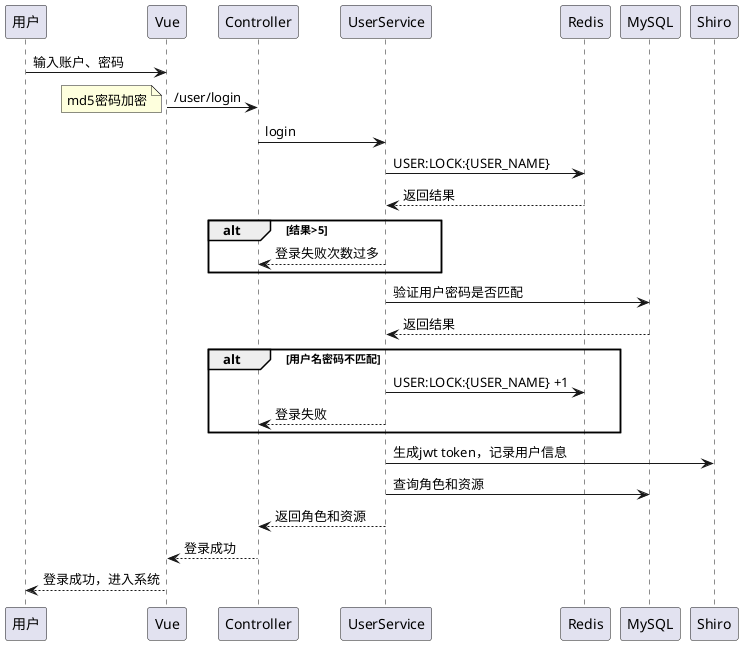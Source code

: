@startuml
'https://plantuml.com/sequence-diagram

用户 -> Vue : 输入账户、密码
Vue -> Controller : /user/login
note left
md5密码加密
end note
Controller -> UserService : login
UserService -> Redis : USER:LOCK:{USER_NAME}
UserService <-- Redis : 返回结果
alt 结果>5
    UserService --> Controller : 登录失败次数过多
end alt

UserService -> MySQL : 验证用户密码是否匹配
UserService <-- MySQL : 返回结果
alt 用户名密码不匹配
    UserService -> Redis : USER:LOCK:{USER_NAME} +1
    UserService --> Controller : 登录失败
end alt
UserService -> Shiro : 生成jwt token，记录用户信息
UserService -> MySQL : 查询角色和资源
UserService --> Controller : 返回角色和资源
Controller --> Vue : 登录成功
Vue --> 用户 : 登录成功，进入系统
@enduml